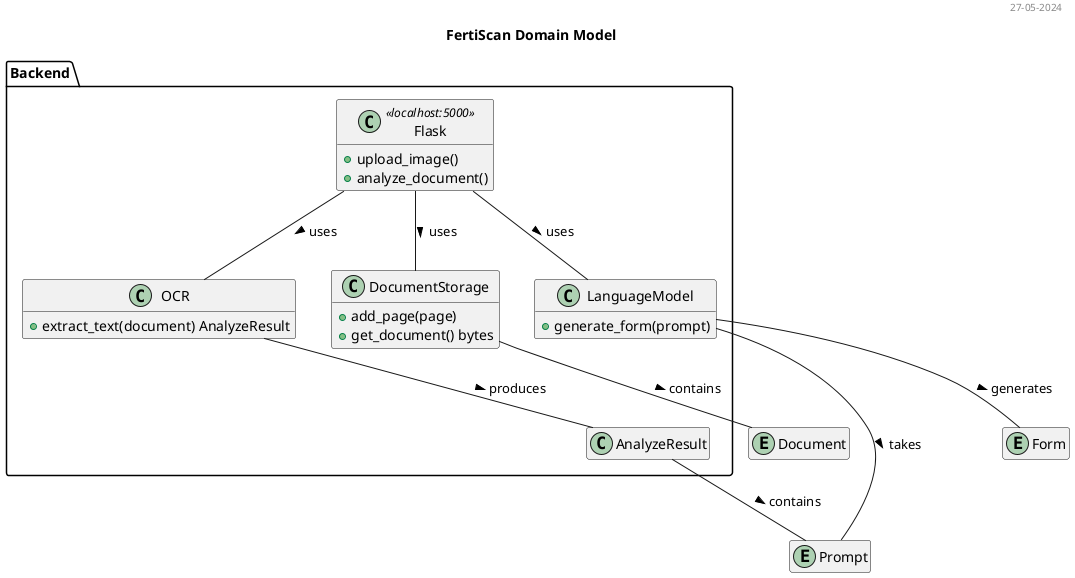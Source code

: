@startuml Model Diagram

header 27-05-2024
 
title FertiScan Domain Model
 
hide empty members
 
package Backend {

class "Flask" as S <<localhost:5000>> {
  + upload_image()
  + analyze_document()
}
 
    class "DocumentStorage" as DS {
    + add_page(page)
    + get_document() bytes
    }

    class "LanguageModel" as LLM {
    + generate_form(prompt)
    }

    class "OCR" {
    + extract_text(document) AnalyzeResult
    }

    class "AnalyzeResult" as R
}
 
 
entity "Prompt" as P 
entity "Document" as D
entity "Form" as F
 
 
S -down- OCR: uses >
S -down- LLM: uses >
S -down- DS: uses >
 
OCR -down- R: produces >
DS -down- D: contains > 
LLM -down- P: takes >
LLM -down- F: generates >
R -down- P: contains >

@enduml
